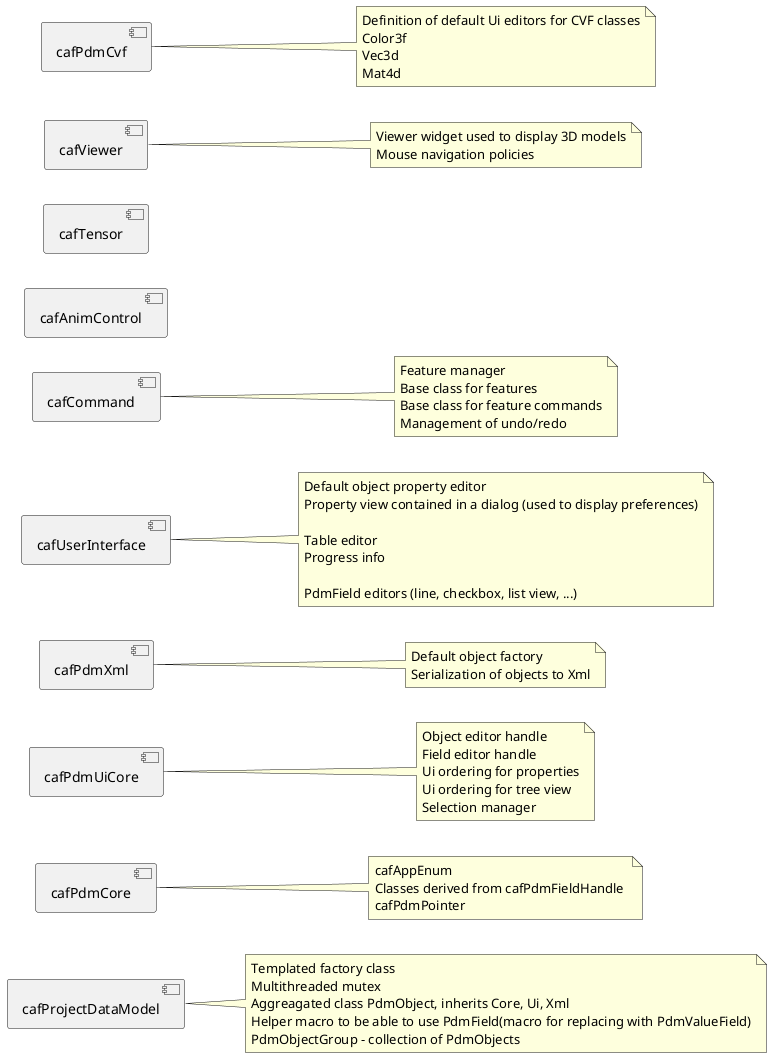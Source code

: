 @startuml
left to right direction

component cafProjectDataModel
note right of [cafProjectDataModel]
  Templated factory class
  Multithreaded mutex
  Aggreagated class PdmObject, inherits Core, Ui, Xml
  Helper macro to be able to use PdmField(macro for replacing with PdmValueField)
  PdmObjectGroup - collection of PdmObjects
end note


component cafPdmCore 
note right of [cafPdmCore]
  cafAppEnum
  Classes derived from cafPdmFieldHandle 
  cafPdmPointer
end note

component cafPdmUiCore
note right of [cafPdmUiCore]
  Object editor handle
  Field editor handle
  Ui ordering for properties
  Ui ordering for tree view
  Selection manager
end note

component cafPdmXml
note right of [cafPdmXml]
  Default object factory
  Serialization of objects to Xml
end note

component cafUserInterface
note right of [cafUserInterface]
  Default object property editor
  Property view contained in a dialog (used to display preferences)
  
  Table editor
  Progress info
  
  PdmField editors (line, checkbox, list view, ...)
end note

component cafCommand
note right of [cafCommand]
  Feature manager
  Base class for features
  Base class for feature commands
  Management of undo/redo
end note

component cafAnimControl
component cafTensor

component cafViewer
note right of [cafViewer]
  Viewer widget used to display 3D models
  Mouse navigation policies
end note

component cafPdmCvf
note right of [cafPdmCvf]
  Definition of default Ui editors for CVF classes
  Color3f
  Vec3d
  Mat4d
end note




@enduml
		